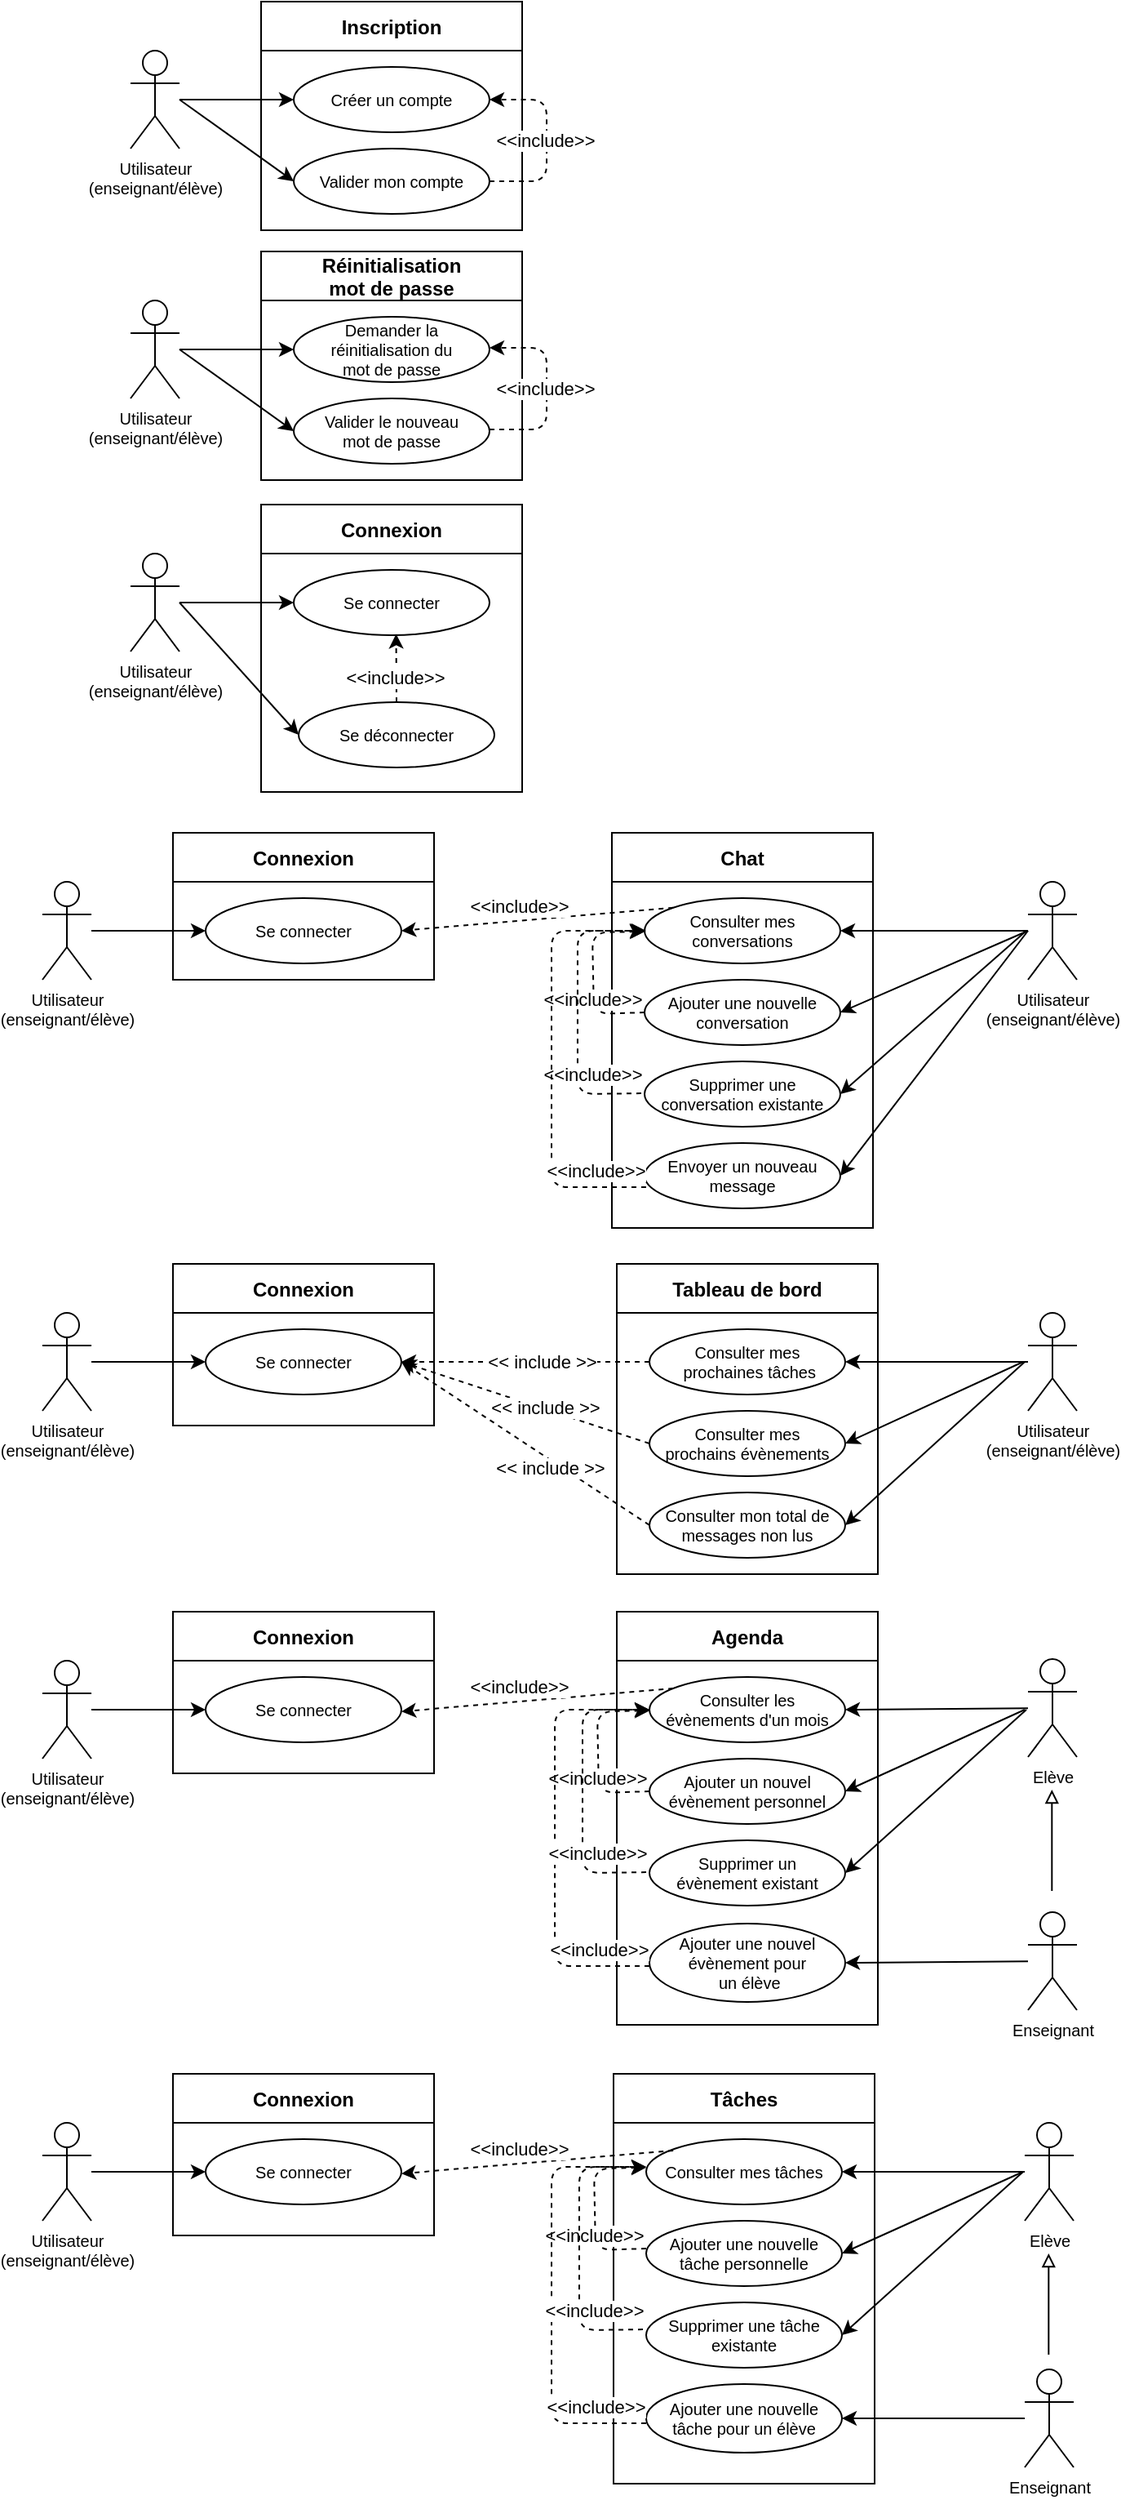 <mxfile version="16.4.5" type="device" pages="2"><diagram id="w3OMyUYjsyyjeT0_61_o" name="Unitiares"><mxGraphModel dx="1585" dy="596" grid="0" gridSize="10" guides="1" tooltips="1" connect="1" arrows="1" fold="1" page="0" pageScale="1" pageWidth="1100" pageHeight="850" math="0" shadow="0"><root><mxCell id="0"/><mxCell id="1" parent="0"/><mxCell id="F_mtTnB0pqcd2xpp0zD4-1" value="Utilisateur&lt;br style=&quot;font-size: 10px;&quot;&gt;(enseignant/élève)" style="shape=umlActor;verticalLabelPosition=bottom;verticalAlign=top;html=1;outlineConnect=0;fontSize=10;" vertex="1" parent="1"><mxGeometry x="75" y="42" width="30" height="60" as="geometry"/></mxCell><mxCell id="F_mtTnB0pqcd2xpp0zD4-2" value="Inscription" style="swimlane;startSize=30;" vertex="1" parent="1"><mxGeometry x="155" y="12" width="160" height="140" as="geometry"/></mxCell><mxCell id="F_mtTnB0pqcd2xpp0zD4-3" value="Créer un compte" style="ellipse;whiteSpace=wrap;html=1;fontSize=10;" vertex="1" parent="F_mtTnB0pqcd2xpp0zD4-2"><mxGeometry x="20" y="40" width="120" height="40" as="geometry"/></mxCell><mxCell id="F_mtTnB0pqcd2xpp0zD4-4" value="Valider mon compte" style="ellipse;whiteSpace=wrap;html=1;fontSize=10;" vertex="1" parent="F_mtTnB0pqcd2xpp0zD4-2"><mxGeometry x="20" y="90" width="120" height="40" as="geometry"/></mxCell><mxCell id="F_mtTnB0pqcd2xpp0zD4-5" value="" style="endArrow=classic;html=1;rounded=1;dashed=1;exitX=1;exitY=0.5;exitDx=0;exitDy=0;entryX=1;entryY=0.5;entryDx=0;entryDy=0;" edge="1" parent="F_mtTnB0pqcd2xpp0zD4-2" source="F_mtTnB0pqcd2xpp0zD4-4" target="F_mtTnB0pqcd2xpp0zD4-3"><mxGeometry width="50" height="50" relative="1" as="geometry"><mxPoint x="78" y="-68" as="sourcePoint"/><mxPoint x="128" y="-118" as="targetPoint"/><Array as="points"><mxPoint x="175" y="110"/><mxPoint x="175" y="60"/></Array></mxGeometry></mxCell><mxCell id="F_mtTnB0pqcd2xpp0zD4-6" value="&amp;lt;&amp;lt;include&amp;gt;&amp;gt;" style="edgeLabel;html=1;align=center;verticalAlign=middle;resizable=0;points=[];" vertex="1" connectable="0" parent="F_mtTnB0pqcd2xpp0zD4-5"><mxGeometry x="0.485" relative="1" as="geometry"><mxPoint x="3" y="25" as="offset"/></mxGeometry></mxCell><mxCell id="F_mtTnB0pqcd2xpp0zD4-7" value="" style="endArrow=classic;html=1;rounded=0;entryX=0;entryY=0.5;entryDx=0;entryDy=0;" edge="1" parent="1" source="F_mtTnB0pqcd2xpp0zD4-1" target="F_mtTnB0pqcd2xpp0zD4-3"><mxGeometry width="50" height="50" relative="1" as="geometry"><mxPoint x="115" y="122" as="sourcePoint"/><mxPoint x="165" y="72" as="targetPoint"/></mxGeometry></mxCell><mxCell id="F_mtTnB0pqcd2xpp0zD4-8" value="" style="endArrow=classic;html=1;rounded=0;entryX=0;entryY=0.5;entryDx=0;entryDy=0;" edge="1" parent="1" target="F_mtTnB0pqcd2xpp0zD4-4"><mxGeometry width="50" height="50" relative="1" as="geometry"><mxPoint x="105" y="72" as="sourcePoint"/><mxPoint x="285" y="52" as="targetPoint"/></mxGeometry></mxCell><mxCell id="F_mtTnB0pqcd2xpp0zD4-9" value="Utilisateur&lt;br style=&quot;font-size: 10px;&quot;&gt;(enseignant/élève)" style="shape=umlActor;verticalLabelPosition=bottom;verticalAlign=top;html=1;outlineConnect=0;fontSize=10;" vertex="1" parent="1"><mxGeometry x="75" y="195" width="30" height="60" as="geometry"/></mxCell><mxCell id="F_mtTnB0pqcd2xpp0zD4-10" value="Réinitialisation &#10;mot de passe" style="swimlane;startSize=30;" vertex="1" parent="1"><mxGeometry x="155" y="165" width="160" height="140" as="geometry"/></mxCell><mxCell id="F_mtTnB0pqcd2xpp0zD4-11" value="Demander la réinitialisation du &lt;br&gt;mot de passe" style="ellipse;whiteSpace=wrap;html=1;fontSize=10;" vertex="1" parent="F_mtTnB0pqcd2xpp0zD4-10"><mxGeometry x="20" y="40" width="120" height="40" as="geometry"/></mxCell><mxCell id="F_mtTnB0pqcd2xpp0zD4-12" value="Valider le nouveau &lt;br&gt;mot de passe" style="ellipse;whiteSpace=wrap;html=1;fontSize=10;" vertex="1" parent="F_mtTnB0pqcd2xpp0zD4-10"><mxGeometry x="20" y="90" width="120" height="40" as="geometry"/></mxCell><mxCell id="F_mtTnB0pqcd2xpp0zD4-13" value="" style="endArrow=classic;html=1;rounded=0;entryX=0;entryY=0.5;entryDx=0;entryDy=0;" edge="1" parent="1" source="F_mtTnB0pqcd2xpp0zD4-9" target="F_mtTnB0pqcd2xpp0zD4-11"><mxGeometry width="50" height="50" relative="1" as="geometry"><mxPoint x="115" y="275" as="sourcePoint"/><mxPoint x="165" y="225" as="targetPoint"/></mxGeometry></mxCell><mxCell id="F_mtTnB0pqcd2xpp0zD4-14" value="" style="endArrow=classic;html=1;rounded=0;entryX=0;entryY=0.5;entryDx=0;entryDy=0;" edge="1" parent="1" target="F_mtTnB0pqcd2xpp0zD4-12"><mxGeometry width="50" height="50" relative="1" as="geometry"><mxPoint x="105" y="225" as="sourcePoint"/><mxPoint x="285" y="205" as="targetPoint"/></mxGeometry></mxCell><mxCell id="F_mtTnB0pqcd2xpp0zD4-15" value="" style="endArrow=classic;html=1;rounded=1;dashed=1;" edge="1" parent="1"><mxGeometry width="50" height="50" relative="1" as="geometry"><mxPoint x="295" y="274" as="sourcePoint"/><mxPoint x="295" y="224" as="targetPoint"/><Array as="points"><mxPoint x="330" y="274"/><mxPoint x="330" y="224"/></Array></mxGeometry></mxCell><mxCell id="F_mtTnB0pqcd2xpp0zD4-16" value="&amp;lt;&amp;lt;include&amp;gt;&amp;gt;" style="edgeLabel;html=1;align=center;verticalAlign=middle;resizable=0;points=[];" vertex="1" connectable="0" parent="F_mtTnB0pqcd2xpp0zD4-15"><mxGeometry x="0.485" relative="1" as="geometry"><mxPoint x="3" y="25" as="offset"/></mxGeometry></mxCell><mxCell id="F9gpwwCwasPUE-IVDJko-1" value="Utilisateur&lt;br&gt;(enseignant/élève)" style="shape=umlActor;verticalLabelPosition=bottom;verticalAlign=top;html=1;outlineConnect=0;fontSize=10;" vertex="1" parent="1"><mxGeometry x="625" y="551" width="30" height="60" as="geometry"/></mxCell><mxCell id="F9gpwwCwasPUE-IVDJko-2" value="Chat" style="swimlane;startSize=30;" vertex="1" parent="1"><mxGeometry x="370" y="521" width="160" height="242" as="geometry"/></mxCell><mxCell id="F9gpwwCwasPUE-IVDJko-3" value="Consulter mes conversations" style="ellipse;whiteSpace=wrap;html=1;fontSize=10;" vertex="1" parent="F9gpwwCwasPUE-IVDJko-2"><mxGeometry x="20" y="40" width="120" height="40" as="geometry"/></mxCell><mxCell id="F9gpwwCwasPUE-IVDJko-4" value="Ajouter une nouvelle conversation" style="ellipse;whiteSpace=wrap;html=1;fontSize=10;" vertex="1" parent="F9gpwwCwasPUE-IVDJko-2"><mxGeometry x="20" y="90" width="120" height="40" as="geometry"/></mxCell><mxCell id="F9gpwwCwasPUE-IVDJko-5" value="Supprimer une conversation existante" style="ellipse;whiteSpace=wrap;html=1;fontSize=10;" vertex="1" parent="F9gpwwCwasPUE-IVDJko-2"><mxGeometry x="20" y="140" width="120" height="40" as="geometry"/></mxCell><mxCell id="F9gpwwCwasPUE-IVDJko-6" value="Envoyer un nouveau message" style="ellipse;whiteSpace=wrap;html=1;fontSize=10;" vertex="1" parent="F9gpwwCwasPUE-IVDJko-2"><mxGeometry x="20" y="190" width="120" height="40" as="geometry"/></mxCell><mxCell id="F9gpwwCwasPUE-IVDJko-7" value="&amp;lt;&amp;lt;include&amp;gt;&amp;gt;" style="endArrow=classic;html=1;rounded=1;dashed=1;exitX=0;exitY=0.5;exitDx=0;exitDy=0;" edge="1" parent="F9gpwwCwasPUE-IVDJko-2"><mxGeometry x="-0.292" y="1" width="50" height="50" relative="1" as="geometry"><mxPoint x="19.98" y="110" as="sourcePoint"/><mxPoint x="20.002" y="60.545" as="targetPoint"/><Array as="points"><mxPoint x="-11.02" y="111"/><mxPoint x="-12.02" y="61"/></Array><mxPoint as="offset"/></mxGeometry></mxCell><mxCell id="F9gpwwCwasPUE-IVDJko-8" value="&amp;lt;&amp;lt;include&amp;gt;&amp;gt;" style="endArrow=classic;html=1;rounded=1;dashed=1;exitX=0;exitY=0.5;exitDx=0;exitDy=0;entryX=0;entryY=0.5;entryDx=0;entryDy=0;" edge="1" parent="F9gpwwCwasPUE-IVDJko-2"><mxGeometry x="-0.433" y="-9" width="50" height="50" relative="1" as="geometry"><mxPoint x="17.98" y="159.55" as="sourcePoint"/><mxPoint x="19.98" y="60" as="targetPoint"/><Array as="points"><mxPoint x="-21.02" y="160"/><mxPoint x="-21.02" y="120"/><mxPoint x="-21.02" y="60"/></Array><mxPoint as="offset"/></mxGeometry></mxCell><mxCell id="F9gpwwCwasPUE-IVDJko-9" value="" style="endArrow=classic;html=1;rounded=0;entryX=1;entryY=0.5;entryDx=0;entryDy=0;" edge="1" parent="1" source="F9gpwwCwasPUE-IVDJko-1" target="F9gpwwCwasPUE-IVDJko-3"><mxGeometry width="50" height="50" relative="1" as="geometry"><mxPoint x="330" y="631" as="sourcePoint"/><mxPoint x="507" y="581" as="targetPoint"/><Array as="points"/></mxGeometry></mxCell><mxCell id="F9gpwwCwasPUE-IVDJko-10" value="" style="endArrow=classic;html=1;rounded=0;entryX=1;entryY=0.5;entryDx=0;entryDy=0;" edge="1" parent="1" target="F9gpwwCwasPUE-IVDJko-4"><mxGeometry width="50" height="50" relative="1" as="geometry"><mxPoint x="625" y="581" as="sourcePoint"/><mxPoint x="500" y="561" as="targetPoint"/></mxGeometry></mxCell><mxCell id="F9gpwwCwasPUE-IVDJko-11" value="" style="endArrow=classic;html=1;rounded=0;entryX=1;entryY=0.5;entryDx=0;entryDy=0;" edge="1" parent="1" target="F9gpwwCwasPUE-IVDJko-5"><mxGeometry width="50" height="50" relative="1" as="geometry"><mxPoint x="624" y="581" as="sourcePoint"/><mxPoint x="400" y="661" as="targetPoint"/></mxGeometry></mxCell><mxCell id="F9gpwwCwasPUE-IVDJko-12" value="" style="endArrow=classic;html=1;rounded=0;entryX=1;entryY=0.5;entryDx=0;entryDy=0;" edge="1" parent="1" target="F9gpwwCwasPUE-IVDJko-6"><mxGeometry width="50" height="50" relative="1" as="geometry"><mxPoint x="625" y="581" as="sourcePoint"/><mxPoint x="400.0" y="691" as="targetPoint"/></mxGeometry></mxCell><mxCell id="F9gpwwCwasPUE-IVDJko-14" value="&amp;lt;&amp;lt;include&amp;gt;&amp;gt;" style="endArrow=classic;html=1;rounded=1;dashed=1;entryX=0;entryY=0.5;entryDx=0;entryDy=0;" edge="1" parent="1"><mxGeometry x="-0.773" y="-10" width="50" height="50" relative="1" as="geometry"><mxPoint x="391" y="738" as="sourcePoint"/><mxPoint x="391" y="581" as="targetPoint"/><Array as="points"><mxPoint x="333" y="738"/><mxPoint x="333" y="698"/><mxPoint x="333" y="581"/></Array><mxPoint as="offset"/></mxGeometry></mxCell><mxCell id="F9gpwwCwasPUE-IVDJko-15" value="Utilisateur&lt;br style=&quot;font-size: 10px;&quot;&gt;(enseignant/élève)" style="shape=umlActor;verticalLabelPosition=bottom;verticalAlign=top;html=1;outlineConnect=0;fontSize=10;" vertex="1" parent="1"><mxGeometry x="21" y="551" width="30" height="60" as="geometry"/></mxCell><mxCell id="F9gpwwCwasPUE-IVDJko-16" value="Connexion" style="swimlane;startSize=30;" vertex="1" parent="1"><mxGeometry x="101" y="521" width="160" height="90" as="geometry"/></mxCell><mxCell id="F9gpwwCwasPUE-IVDJko-17" value="Se connecter" style="ellipse;whiteSpace=wrap;html=1;fontSize=10;" vertex="1" parent="F9gpwwCwasPUE-IVDJko-16"><mxGeometry x="20" y="40" width="120" height="40" as="geometry"/></mxCell><mxCell id="F9gpwwCwasPUE-IVDJko-19" value="" style="endArrow=classic;html=1;rounded=0;entryX=0;entryY=0.5;entryDx=0;entryDy=0;" edge="1" parent="1" source="F9gpwwCwasPUE-IVDJko-15" target="F9gpwwCwasPUE-IVDJko-17"><mxGeometry width="50" height="50" relative="1" as="geometry"><mxPoint x="61" y="631" as="sourcePoint"/><mxPoint x="111" y="581" as="targetPoint"/></mxGeometry></mxCell><mxCell id="uZv4ytFCoMLoKWq_lr6N-1" value="Utilisateur&lt;br style=&quot;font-size: 10px;&quot;&gt;(enseignant/élève)" style="shape=umlActor;verticalLabelPosition=bottom;verticalAlign=top;html=1;outlineConnect=0;fontSize=10;" vertex="1" parent="1"><mxGeometry x="75" y="350" width="30" height="60" as="geometry"/></mxCell><mxCell id="uZv4ytFCoMLoKWq_lr6N-2" value="Connexion" style="swimlane;startSize=30;" vertex="1" parent="1"><mxGeometry x="155" y="320" width="160" height="176" as="geometry"/></mxCell><mxCell id="uZv4ytFCoMLoKWq_lr6N-3" value="Se connecter" style="ellipse;whiteSpace=wrap;html=1;fontSize=10;" vertex="1" parent="uZv4ytFCoMLoKWq_lr6N-2"><mxGeometry x="20" y="40" width="120" height="40" as="geometry"/></mxCell><mxCell id="uZv4ytFCoMLoKWq_lr6N-4" value="Se déconnecter" style="ellipse;whiteSpace=wrap;html=1;fontSize=10;" vertex="1" parent="uZv4ytFCoMLoKWq_lr6N-2"><mxGeometry x="23" y="121" width="120" height="40" as="geometry"/></mxCell><mxCell id="uZv4ytFCoMLoKWq_lr6N-5" value="" style="endArrow=classic;html=1;rounded=1;dashed=1;entryX=0.523;entryY=0.98;entryDx=0;entryDy=0;entryPerimeter=0;" edge="1" parent="uZv4ytFCoMLoKWq_lr6N-2" source="uZv4ytFCoMLoKWq_lr6N-4" target="uZv4ytFCoMLoKWq_lr6N-3"><mxGeometry width="50" height="50" relative="1" as="geometry"><mxPoint x="-72" y="181" as="sourcePoint"/><mxPoint x="-22" y="131" as="targetPoint"/></mxGeometry></mxCell><mxCell id="uZv4ytFCoMLoKWq_lr6N-6" value="&amp;lt;&amp;lt;include&amp;gt;&amp;gt;" style="edgeLabel;html=1;align=center;verticalAlign=middle;resizable=0;points=[];" vertex="1" connectable="0" parent="uZv4ytFCoMLoKWq_lr6N-5"><mxGeometry x="-0.282" y="1" relative="1" as="geometry"><mxPoint as="offset"/></mxGeometry></mxCell><mxCell id="uZv4ytFCoMLoKWq_lr6N-7" value="" style="endArrow=classic;html=1;rounded=0;entryX=0;entryY=0.5;entryDx=0;entryDy=0;" edge="1" parent="1" source="uZv4ytFCoMLoKWq_lr6N-1" target="uZv4ytFCoMLoKWq_lr6N-3"><mxGeometry width="50" height="50" relative="1" as="geometry"><mxPoint x="115" y="430" as="sourcePoint"/><mxPoint x="165" y="380" as="targetPoint"/></mxGeometry></mxCell><mxCell id="uZv4ytFCoMLoKWq_lr6N-8" value="" style="endArrow=classic;html=1;rounded=0;entryX=0;entryY=0.5;entryDx=0;entryDy=0;" edge="1" parent="1" target="uZv4ytFCoMLoKWq_lr6N-4"><mxGeometry width="50" height="50" relative="1" as="geometry"><mxPoint x="105" y="380" as="sourcePoint"/><mxPoint x="185" y="390" as="targetPoint"/></mxGeometry></mxCell><mxCell id="uZv4ytFCoMLoKWq_lr6N-9" value="" style="endArrow=classic;html=1;rounded=1;dashed=1;entryX=1;entryY=0.5;entryDx=0;entryDy=0;exitX=0;exitY=0;exitDx=0;exitDy=0;" edge="1" parent="1" source="F9gpwwCwasPUE-IVDJko-3" target="F9gpwwCwasPUE-IVDJko-17"><mxGeometry width="50" height="50" relative="1" as="geometry"><mxPoint x="308" y="612" as="sourcePoint"/><mxPoint x="358" y="562" as="targetPoint"/></mxGeometry></mxCell><mxCell id="uZv4ytFCoMLoKWq_lr6N-10" value="&amp;lt;&amp;lt;include&amp;gt;&amp;gt;" style="edgeLabel;html=1;align=center;verticalAlign=middle;resizable=0;points=[];" vertex="1" connectable="0" parent="uZv4ytFCoMLoKWq_lr6N-9"><mxGeometry x="0.263" y="2" relative="1" as="geometry"><mxPoint x="10" y="-12" as="offset"/></mxGeometry></mxCell><mxCell id="zaF555CPCGAF-5PW5rfH-1" value="Utilisateur&lt;br style=&quot;font-size: 10px;&quot;&gt;(enseignant/élève)" style="shape=umlActor;verticalLabelPosition=bottom;verticalAlign=top;html=1;outlineConnect=0;fontSize=10;" vertex="1" parent="1"><mxGeometry x="21" y="815" width="30" height="60" as="geometry"/></mxCell><mxCell id="zaF555CPCGAF-5PW5rfH-2" value="Connexion" style="swimlane;startSize=30;" vertex="1" parent="1"><mxGeometry x="101" y="785" width="160" height="99" as="geometry"/></mxCell><mxCell id="zaF555CPCGAF-5PW5rfH-3" value="Se connecter" style="ellipse;whiteSpace=wrap;html=1;fontSize=10;" vertex="1" parent="zaF555CPCGAF-5PW5rfH-2"><mxGeometry x="20" y="40" width="120" height="40" as="geometry"/></mxCell><mxCell id="zaF555CPCGAF-5PW5rfH-7" value="" style="endArrow=classic;html=1;rounded=0;entryX=0;entryY=0.5;entryDx=0;entryDy=0;" edge="1" parent="1" source="zaF555CPCGAF-5PW5rfH-1" target="zaF555CPCGAF-5PW5rfH-3"><mxGeometry width="50" height="50" relative="1" as="geometry"><mxPoint x="61" y="895" as="sourcePoint"/><mxPoint x="111" y="845" as="targetPoint"/></mxGeometry></mxCell><mxCell id="zaF555CPCGAF-5PW5rfH-8" value="Utilisateur&lt;br style=&quot;font-size: 10px;&quot;&gt;(enseignant/élève)" style="shape=umlActor;verticalLabelPosition=bottom;verticalAlign=top;html=1;outlineConnect=0;fontSize=10;" vertex="1" parent="1"><mxGeometry x="625" y="815" width="30" height="60" as="geometry"/></mxCell><mxCell id="zaF555CPCGAF-5PW5rfH-9" value="Tableau de bord" style="swimlane;startSize=30;" vertex="1" parent="1"><mxGeometry x="373" y="785" width="160" height="190" as="geometry"/></mxCell><mxCell id="zaF555CPCGAF-5PW5rfH-10" value="Consulter mes&lt;br&gt;&amp;nbsp;prochaines tâches" style="ellipse;whiteSpace=wrap;html=1;fontSize=10;" vertex="1" parent="zaF555CPCGAF-5PW5rfH-9"><mxGeometry x="20" y="40" width="120" height="40" as="geometry"/></mxCell><mxCell id="zaF555CPCGAF-5PW5rfH-11" value="Consulter mes &lt;br&gt;prochains évènements" style="ellipse;whiteSpace=wrap;html=1;fontSize=10;" vertex="1" parent="zaF555CPCGAF-5PW5rfH-9"><mxGeometry x="20" y="90" width="120" height="40" as="geometry"/></mxCell><mxCell id="zaF555CPCGAF-5PW5rfH-12" value="Consulter mon total de messages non lus" style="ellipse;whiteSpace=wrap;html=1;fontSize=10;" vertex="1" parent="zaF555CPCGAF-5PW5rfH-9"><mxGeometry x="20" y="140" width="120" height="40" as="geometry"/></mxCell><mxCell id="zaF555CPCGAF-5PW5rfH-13" value="" style="endArrow=classic;html=1;rounded=0;entryX=1;entryY=0.5;entryDx=0;entryDy=0;" edge="1" parent="1" source="zaF555CPCGAF-5PW5rfH-8" target="zaF555CPCGAF-5PW5rfH-10"><mxGeometry width="50" height="50" relative="1" as="geometry"><mxPoint x="333" y="895" as="sourcePoint"/><mxPoint x="532" y="845" as="targetPoint"/></mxGeometry></mxCell><mxCell id="zaF555CPCGAF-5PW5rfH-14" value="" style="endArrow=classic;html=1;rounded=0;entryX=1;entryY=0.5;entryDx=0;entryDy=0;" edge="1" parent="1" target="zaF555CPCGAF-5PW5rfH-11"><mxGeometry width="50" height="50" relative="1" as="geometry"><mxPoint x="622" y="845" as="sourcePoint"/><mxPoint x="503" y="825" as="targetPoint"/></mxGeometry></mxCell><mxCell id="zaF555CPCGAF-5PW5rfH-15" value="" style="endArrow=classic;html=1;rounded=0;entryX=1;entryY=0.5;entryDx=0;entryDy=0;" edge="1" parent="1" target="zaF555CPCGAF-5PW5rfH-12"><mxGeometry width="50" height="50" relative="1" as="geometry"><mxPoint x="623" y="845" as="sourcePoint"/><mxPoint x="403" y="925" as="targetPoint"/></mxGeometry></mxCell><mxCell id="zaF555CPCGAF-5PW5rfH-17" value="" style="endArrow=classic;html=1;rounded=0;entryX=1;entryY=0.5;entryDx=0;entryDy=0;exitX=0;exitY=0.5;exitDx=0;exitDy=0;dashed=1;align=center;" edge="1" parent="1" source="zaF555CPCGAF-5PW5rfH-10" target="zaF555CPCGAF-5PW5rfH-3"><mxGeometry width="50" height="50" relative="1" as="geometry"><mxPoint x="395" y="841" as="sourcePoint"/><mxPoint x="283.0" y="841" as="targetPoint"/></mxGeometry></mxCell><mxCell id="zaF555CPCGAF-5PW5rfH-18" value="&amp;lt;&amp;lt; include &amp;gt;&amp;gt;" style="edgeLabel;html=1;align=center;verticalAlign=middle;resizable=0;points=[];" vertex="1" connectable="0" parent="zaF555CPCGAF-5PW5rfH-17"><mxGeometry x="0.429" y="2" relative="1" as="geometry"><mxPoint x="42" y="-2" as="offset"/></mxGeometry></mxCell><mxCell id="zaF555CPCGAF-5PW5rfH-19" value="" style="endArrow=classic;html=1;rounded=0;entryX=1;entryY=0.5;entryDx=0;entryDy=0;exitX=0;exitY=0.5;exitDx=0;exitDy=0;dashed=1;align=center;" edge="1" parent="1" source="zaF555CPCGAF-5PW5rfH-11" target="zaF555CPCGAF-5PW5rfH-3"><mxGeometry width="50" height="50" relative="1" as="geometry"><mxPoint x="444.0" y="855" as="sourcePoint"/><mxPoint x="251" y="855" as="targetPoint"/></mxGeometry></mxCell><mxCell id="zaF555CPCGAF-5PW5rfH-20" value="&amp;lt;&amp;lt; include &amp;gt;&amp;gt;" style="edgeLabel;html=1;align=center;verticalAlign=middle;resizable=0;points=[];" vertex="1" connectable="0" parent="zaF555CPCGAF-5PW5rfH-19"><mxGeometry x="0.429" y="2" relative="1" as="geometry"><mxPoint x="45" y="12" as="offset"/></mxGeometry></mxCell><mxCell id="zaF555CPCGAF-5PW5rfH-21" value="" style="endArrow=classic;html=1;rounded=0;entryX=1;entryY=0.5;entryDx=0;entryDy=0;exitX=0;exitY=0.5;exitDx=0;exitDy=0;dashed=1;align=center;" edge="1" parent="1" source="zaF555CPCGAF-5PW5rfH-12" target="zaF555CPCGAF-5PW5rfH-3"><mxGeometry width="50" height="50" relative="1" as="geometry"><mxPoint x="444.0" y="905" as="sourcePoint"/><mxPoint x="251" y="855" as="targetPoint"/></mxGeometry></mxCell><mxCell id="zaF555CPCGAF-5PW5rfH-22" value="&amp;lt;&amp;lt; include &amp;gt;&amp;gt;" style="edgeLabel;html=1;align=center;verticalAlign=middle;resizable=0;points=[];" vertex="1" connectable="0" parent="zaF555CPCGAF-5PW5rfH-21"><mxGeometry x="0.429" y="2" relative="1" as="geometry"><mxPoint x="48" y="35" as="offset"/></mxGeometry></mxCell><mxCell id="fM5gu763ZNVZaBeXUw3M-1" value="Elève" style="shape=umlActor;verticalLabelPosition=bottom;verticalAlign=top;html=1;outlineConnect=0;fontSize=10;" vertex="1" parent="1"><mxGeometry x="625" y="1027" width="30" height="60" as="geometry"/></mxCell><mxCell id="fM5gu763ZNVZaBeXUw3M-2" value="Agenda" style="swimlane;startSize=30;" vertex="1" parent="1"><mxGeometry x="373" y="998" width="160" height="253" as="geometry"/></mxCell><mxCell id="fM5gu763ZNVZaBeXUw3M-3" value="Consulter les&lt;br&gt;évènements d'un mois" style="ellipse;whiteSpace=wrap;html=1;fontSize=10;" vertex="1" parent="fM5gu763ZNVZaBeXUw3M-2"><mxGeometry x="20" y="40" width="120" height="40" as="geometry"/></mxCell><mxCell id="fM5gu763ZNVZaBeXUw3M-4" value="Ajouter un nouvel évènement personnel" style="ellipse;whiteSpace=wrap;html=1;fontSize=10;" vertex="1" parent="fM5gu763ZNVZaBeXUw3M-2"><mxGeometry x="20" y="90" width="120" height="40" as="geometry"/></mxCell><mxCell id="fM5gu763ZNVZaBeXUw3M-5" value="Supprimer un &lt;br&gt;évènement existant" style="ellipse;whiteSpace=wrap;html=1;fontSize=10;" vertex="1" parent="fM5gu763ZNVZaBeXUw3M-2"><mxGeometry x="20" y="140" width="120" height="40" as="geometry"/></mxCell><mxCell id="fM5gu763ZNVZaBeXUw3M-6" value="Ajouter une nouvel évènement pour&lt;br&gt;&amp;nbsp;un élève" style="ellipse;whiteSpace=wrap;html=1;fontSize=10;" vertex="1" parent="fM5gu763ZNVZaBeXUw3M-2"><mxGeometry x="20" y="191" width="120" height="48" as="geometry"/></mxCell><mxCell id="fM5gu763ZNVZaBeXUw3M-7" value="&amp;lt;&amp;lt;include&amp;gt;&amp;gt;" style="endArrow=classic;html=1;rounded=1;dashed=1;exitX=0;exitY=0.5;exitDx=0;exitDy=0;" edge="1" parent="fM5gu763ZNVZaBeXUw3M-2" source="fM5gu763ZNVZaBeXUw3M-4" target="fM5gu763ZNVZaBeXUw3M-3"><mxGeometry x="-0.292" y="1" width="50" height="50" relative="1" as="geometry"><mxPoint x="16" y="101" as="sourcePoint"/><mxPoint x="16" y="61" as="targetPoint"/><Array as="points"><mxPoint x="-11" y="111"/><mxPoint x="-12" y="61"/></Array><mxPoint as="offset"/></mxGeometry></mxCell><mxCell id="fM5gu763ZNVZaBeXUw3M-8" value="&amp;lt;&amp;lt;include&amp;gt;&amp;gt;" style="endArrow=classic;html=1;rounded=1;dashed=1;entryX=0;entryY=0.5;entryDx=0;entryDy=0;" edge="1" parent="fM5gu763ZNVZaBeXUw3M-2" target="fM5gu763ZNVZaBeXUw3M-3"><mxGeometry x="-0.773" y="-10" width="50" height="50" relative="1" as="geometry"><mxPoint x="20" y="217" as="sourcePoint"/><mxPoint x="20.0" y="117.0" as="targetPoint"/><Array as="points"><mxPoint x="-38" y="217"/><mxPoint x="-38" y="177"/><mxPoint x="-38" y="60"/></Array><mxPoint as="offset"/></mxGeometry></mxCell><mxCell id="fM5gu763ZNVZaBeXUw3M-9" value="" style="endArrow=classic;html=1;rounded=0;entryX=1;entryY=0.5;entryDx=0;entryDy=0;" edge="1" parent="1" source="fM5gu763ZNVZaBeXUw3M-1" target="fM5gu763ZNVZaBeXUw3M-3"><mxGeometry width="50" height="50" relative="1" as="geometry"><mxPoint x="333" y="1108" as="sourcePoint"/><mxPoint x="383" y="1058" as="targetPoint"/></mxGeometry></mxCell><mxCell id="fM5gu763ZNVZaBeXUw3M-10" value="" style="endArrow=classic;html=1;rounded=0;entryX=1;entryY=0.5;entryDx=0;entryDy=0;" edge="1" parent="1" target="fM5gu763ZNVZaBeXUw3M-4"><mxGeometry width="50" height="50" relative="1" as="geometry"><mxPoint x="623" y="1058" as="sourcePoint"/><mxPoint x="503" y="1038" as="targetPoint"/></mxGeometry></mxCell><mxCell id="fM5gu763ZNVZaBeXUw3M-11" value="" style="endArrow=classic;html=1;rounded=0;entryX=1;entryY=0.5;entryDx=0;entryDy=0;" edge="1" parent="1" target="fM5gu763ZNVZaBeXUw3M-5"><mxGeometry width="50" height="50" relative="1" as="geometry"><mxPoint x="624" y="1058" as="sourcePoint"/><mxPoint x="403" y="1138" as="targetPoint"/></mxGeometry></mxCell><mxCell id="fM5gu763ZNVZaBeXUw3M-12" value="Enseignant" style="shape=umlActor;verticalLabelPosition=bottom;verticalAlign=top;html=1;outlineConnect=0;fontSize=10;" vertex="1" parent="1"><mxGeometry x="625" y="1182" width="30" height="60" as="geometry"/></mxCell><mxCell id="fM5gu763ZNVZaBeXUw3M-13" value="" style="endArrow=block;html=1;rounded=0;endFill=0;" edge="1" parent="1"><mxGeometry width="50" height="50" relative="1" as="geometry"><mxPoint x="639.66" y="1169" as="sourcePoint"/><mxPoint x="639.66" y="1107" as="targetPoint"/></mxGeometry></mxCell><mxCell id="fM5gu763ZNVZaBeXUw3M-14" value="" style="endArrow=classic;html=1;rounded=0;entryX=1;entryY=0.5;entryDx=0;entryDy=0;" edge="1" parent="1" source="fM5gu763ZNVZaBeXUw3M-12" target="fM5gu763ZNVZaBeXUw3M-6"><mxGeometry width="50" height="50" relative="1" as="geometry"><mxPoint x="323" y="1210" as="sourcePoint"/><mxPoint x="519" y="1213" as="targetPoint"/></mxGeometry></mxCell><mxCell id="fM5gu763ZNVZaBeXUw3M-15" value="&amp;lt;&amp;lt;include&amp;gt;&amp;gt;" style="endArrow=classic;html=1;rounded=1;dashed=1;exitX=0;exitY=0.5;exitDx=0;exitDy=0;entryX=0;entryY=0.5;entryDx=0;entryDy=0;" edge="1" parent="1" target="fM5gu763ZNVZaBeXUw3M-3"><mxGeometry x="-0.433" y="-9" width="50" height="50" relative="1" as="geometry"><mxPoint x="391.0" y="1157.55" as="sourcePoint"/><mxPoint x="391.015" y="1108.001" as="targetPoint"/><Array as="points"><mxPoint x="352" y="1158"/><mxPoint x="352" y="1118"/><mxPoint x="352" y="1058"/></Array><mxPoint as="offset"/></mxGeometry></mxCell><mxCell id="fM5gu763ZNVZaBeXUw3M-16" value="Utilisateur&lt;br style=&quot;font-size: 10px;&quot;&gt;(enseignant/élève)" style="shape=umlActor;verticalLabelPosition=bottom;verticalAlign=top;html=1;outlineConnect=0;fontSize=10;" vertex="1" parent="1"><mxGeometry x="21" y="1028" width="30" height="60" as="geometry"/></mxCell><mxCell id="fM5gu763ZNVZaBeXUw3M-17" value="Connexion" style="swimlane;startSize=30;" vertex="1" parent="1"><mxGeometry x="101" y="998" width="160" height="99" as="geometry"/></mxCell><mxCell id="fM5gu763ZNVZaBeXUw3M-18" value="Se connecter" style="ellipse;whiteSpace=wrap;html=1;fontSize=10;" vertex="1" parent="fM5gu763ZNVZaBeXUw3M-17"><mxGeometry x="20" y="40" width="120" height="40" as="geometry"/></mxCell><mxCell id="fM5gu763ZNVZaBeXUw3M-20" value="" style="endArrow=classic;html=1;rounded=1;dashed=1;entryX=1;entryY=0.5;entryDx=0;entryDy=0;exitX=0;exitY=0;exitDx=0;exitDy=0;" edge="1" parent="fM5gu763ZNVZaBeXUw3M-17"><mxGeometry width="50" height="50" relative="1" as="geometry"><mxPoint x="306.574" y="46.998" as="sourcePoint"/><mxPoint x="140" y="61.14" as="targetPoint"/></mxGeometry></mxCell><mxCell id="fM5gu763ZNVZaBeXUw3M-21" value="&amp;lt;&amp;lt;include&amp;gt;&amp;gt;" style="edgeLabel;html=1;align=center;verticalAlign=middle;resizable=0;points=[];" vertex="1" connectable="0" parent="fM5gu763ZNVZaBeXUw3M-20"><mxGeometry x="0.263" y="2" relative="1" as="geometry"><mxPoint x="10" y="-12" as="offset"/></mxGeometry></mxCell><mxCell id="fM5gu763ZNVZaBeXUw3M-19" value="" style="endArrow=classic;html=1;rounded=0;entryX=0;entryY=0.5;entryDx=0;entryDy=0;" edge="1" parent="1" source="fM5gu763ZNVZaBeXUw3M-16" target="fM5gu763ZNVZaBeXUw3M-18"><mxGeometry width="50" height="50" relative="1" as="geometry"><mxPoint x="61" y="1108" as="sourcePoint"/><mxPoint x="111" y="1058" as="targetPoint"/></mxGeometry></mxCell><mxCell id="PlA6YEiReP6DgPNkTGL6-1" value="Elève" style="shape=umlActor;verticalLabelPosition=bottom;verticalAlign=top;html=1;outlineConnect=0;fontSize=10;" vertex="1" parent="1"><mxGeometry x="623" y="1311" width="30" height="60" as="geometry"/></mxCell><mxCell id="PlA6YEiReP6DgPNkTGL6-2" value="Tâches" style="swimlane;startSize=30;" vertex="1" parent="1"><mxGeometry x="371" y="1281" width="160" height="251" as="geometry"/></mxCell><mxCell id="PlA6YEiReP6DgPNkTGL6-3" value="Consulter mes tâches" style="ellipse;whiteSpace=wrap;html=1;fontSize=10;" vertex="1" parent="PlA6YEiReP6DgPNkTGL6-2"><mxGeometry x="20" y="40" width="120" height="40" as="geometry"/></mxCell><mxCell id="PlA6YEiReP6DgPNkTGL6-4" value="Ajouter une nouvelle tâche personnelle" style="ellipse;whiteSpace=wrap;html=1;fontSize=10;" vertex="1" parent="PlA6YEiReP6DgPNkTGL6-2"><mxGeometry x="20" y="90" width="120" height="40" as="geometry"/></mxCell><mxCell id="PlA6YEiReP6DgPNkTGL6-5" value="Supprimer une tâche existante" style="ellipse;whiteSpace=wrap;html=1;fontSize=10;" vertex="1" parent="PlA6YEiReP6DgPNkTGL6-2"><mxGeometry x="20" y="140" width="120" height="40" as="geometry"/></mxCell><mxCell id="PlA6YEiReP6DgPNkTGL6-6" value="Ajouter une nouvelle tâche pour un élève" style="ellipse;whiteSpace=wrap;html=1;fontSize=10;" vertex="1" parent="PlA6YEiReP6DgPNkTGL6-2"><mxGeometry x="20" y="190" width="120" height="42" as="geometry"/></mxCell><mxCell id="PlA6YEiReP6DgPNkTGL6-7" value="" style="endArrow=classic;html=1;rounded=0;entryX=1;entryY=0.5;entryDx=0;entryDy=0;" edge="1" parent="1" source="PlA6YEiReP6DgPNkTGL6-1" target="PlA6YEiReP6DgPNkTGL6-3"><mxGeometry width="50" height="50" relative="1" as="geometry"><mxPoint x="331" y="1391" as="sourcePoint"/><mxPoint x="508" y="1341" as="targetPoint"/></mxGeometry></mxCell><mxCell id="PlA6YEiReP6DgPNkTGL6-8" value="" style="endArrow=classic;html=1;rounded=0;entryX=1;entryY=0.5;entryDx=0;entryDy=0;" edge="1" parent="1" target="PlA6YEiReP6DgPNkTGL6-4"><mxGeometry width="50" height="50" relative="1" as="geometry"><mxPoint x="622" y="1341" as="sourcePoint"/><mxPoint x="501" y="1321" as="targetPoint"/></mxGeometry></mxCell><mxCell id="PlA6YEiReP6DgPNkTGL6-9" value="" style="endArrow=classic;html=1;rounded=0;entryX=1;entryY=0.5;entryDx=0;entryDy=0;" edge="1" parent="1" target="PlA6YEiReP6DgPNkTGL6-5"><mxGeometry width="50" height="50" relative="1" as="geometry"><mxPoint x="622" y="1341" as="sourcePoint"/><mxPoint x="401" y="1421" as="targetPoint"/></mxGeometry></mxCell><mxCell id="PlA6YEiReP6DgPNkTGL6-10" value="" style="endArrow=classic;html=1;rounded=0;" edge="1" parent="1" source="PlA6YEiReP6DgPNkTGL6-11"><mxGeometry width="50" height="50" relative="1" as="geometry"><mxPoint x="322" y="1457" as="sourcePoint"/><mxPoint x="511" y="1492" as="targetPoint"/></mxGeometry></mxCell><mxCell id="PlA6YEiReP6DgPNkTGL6-11" value="Enseignant" style="shape=umlActor;verticalLabelPosition=bottom;verticalAlign=top;html=1;outlineConnect=0;fontSize=10;" vertex="1" parent="1"><mxGeometry x="623" y="1462" width="30" height="60" as="geometry"/></mxCell><mxCell id="PlA6YEiReP6DgPNkTGL6-12" value="" style="endArrow=block;html=1;rounded=0;endFill=0;" edge="1" parent="1"><mxGeometry width="50" height="50" relative="1" as="geometry"><mxPoint x="637.66" y="1453" as="sourcePoint"/><mxPoint x="637.66" y="1391" as="targetPoint"/></mxGeometry></mxCell><mxCell id="PlA6YEiReP6DgPNkTGL6-13" value="&amp;lt;&amp;lt;include&amp;gt;&amp;gt;" style="endArrow=classic;html=1;rounded=1;dashed=1;exitX=0;exitY=0.5;exitDx=0;exitDy=0;" edge="1" parent="1"><mxGeometry x="-0.292" y="1" width="50" height="50" relative="1" as="geometry"><mxPoint x="391.0" y="1388" as="sourcePoint"/><mxPoint x="391.015" y="1338.451" as="targetPoint"/><Array as="points"><mxPoint x="360" y="1389"/><mxPoint x="359" y="1339"/></Array><mxPoint as="offset"/></mxGeometry></mxCell><mxCell id="PlA6YEiReP6DgPNkTGL6-14" value="&amp;lt;&amp;lt;include&amp;gt;&amp;gt;" style="endArrow=classic;html=1;rounded=1;dashed=1;entryX=0;entryY=0.5;entryDx=0;entryDy=0;" edge="1" parent="1"><mxGeometry x="-0.773" y="-10" width="50" height="50" relative="1" as="geometry"><mxPoint x="391" y="1495" as="sourcePoint"/><mxPoint x="391.0" y="1338" as="targetPoint"/><Array as="points"><mxPoint x="333" y="1495"/><mxPoint x="333" y="1455"/><mxPoint x="333" y="1338"/></Array><mxPoint as="offset"/></mxGeometry></mxCell><mxCell id="PlA6YEiReP6DgPNkTGL6-15" value="&amp;lt;&amp;lt;include&amp;gt;&amp;gt;" style="endArrow=classic;html=1;rounded=1;dashed=1;exitX=0;exitY=0.5;exitDx=0;exitDy=0;entryX=0;entryY=0.5;entryDx=0;entryDy=0;" edge="1" parent="1"><mxGeometry x="-0.433" y="-9" width="50" height="50" relative="1" as="geometry"><mxPoint x="389.0" y="1437.55" as="sourcePoint"/><mxPoint x="391.0" y="1338" as="targetPoint"/><Array as="points"><mxPoint x="350" y="1438"/><mxPoint x="350" y="1398"/><mxPoint x="350" y="1338"/></Array><mxPoint as="offset"/></mxGeometry></mxCell><mxCell id="PlA6YEiReP6DgPNkTGL6-16" value="Utilisateur&lt;br style=&quot;font-size: 10px;&quot;&gt;(enseignant/élève)" style="shape=umlActor;verticalLabelPosition=bottom;verticalAlign=top;html=1;outlineConnect=0;fontSize=10;" vertex="1" parent="1"><mxGeometry x="21" y="1311" width="30" height="60" as="geometry"/></mxCell><mxCell id="PlA6YEiReP6DgPNkTGL6-17" value="Connexion" style="swimlane;startSize=30;" vertex="1" parent="1"><mxGeometry x="101" y="1281" width="160" height="99" as="geometry"/></mxCell><mxCell id="PlA6YEiReP6DgPNkTGL6-18" value="Se connecter" style="ellipse;whiteSpace=wrap;html=1;fontSize=10;" vertex="1" parent="PlA6YEiReP6DgPNkTGL6-17"><mxGeometry x="20" y="40" width="120" height="40" as="geometry"/></mxCell><mxCell id="PlA6YEiReP6DgPNkTGL6-19" value="" style="endArrow=classic;html=1;rounded=1;dashed=1;entryX=1;entryY=0.5;entryDx=0;entryDy=0;exitX=0;exitY=0;exitDx=0;exitDy=0;" edge="1" parent="PlA6YEiReP6DgPNkTGL6-17"><mxGeometry width="50" height="50" relative="1" as="geometry"><mxPoint x="306.574" y="46.998" as="sourcePoint"/><mxPoint x="140" y="61.14" as="targetPoint"/></mxGeometry></mxCell><mxCell id="PlA6YEiReP6DgPNkTGL6-20" value="&amp;lt;&amp;lt;include&amp;gt;&amp;gt;" style="edgeLabel;html=1;align=center;verticalAlign=middle;resizable=0;points=[];" vertex="1" connectable="0" parent="PlA6YEiReP6DgPNkTGL6-19"><mxGeometry x="0.263" y="2" relative="1" as="geometry"><mxPoint x="10" y="-12" as="offset"/></mxGeometry></mxCell><mxCell id="PlA6YEiReP6DgPNkTGL6-21" value="" style="endArrow=classic;html=1;rounded=0;entryX=0;entryY=0.5;entryDx=0;entryDy=0;" edge="1" parent="1" source="PlA6YEiReP6DgPNkTGL6-16" target="PlA6YEiReP6DgPNkTGL6-18"><mxGeometry width="50" height="50" relative="1" as="geometry"><mxPoint x="61" y="1391" as="sourcePoint"/><mxPoint x="111" y="1341" as="targetPoint"/></mxGeometry></mxCell></root></mxGraphModel></diagram><diagram id="3rDpYAfgBDRt0sUzy9nR" name="Liaison"><mxGraphModel dx="1673" dy="1241" grid="0" gridSize="10" guides="1" tooltips="1" connect="1" arrows="1" fold="1" page="0" pageScale="1" pageWidth="1100" pageHeight="850" math="0" shadow="0"><root><mxCell id="-CU5QHluvVlsZLGXEfo3-0"/><mxCell id="-CU5QHluvVlsZLGXEfo3-1" parent="-CU5QHluvVlsZLGXEfo3-0"/><mxCell id="vQl0WfXVZNlZf1usFIDU-0" value="Utilisateur&lt;br style=&quot;font-size: 10px;&quot;&gt;(enseignant/élève)" style="shape=umlActor;verticalLabelPosition=bottom;verticalAlign=top;html=1;outlineConnect=0;fontSize=10;" vertex="1" parent="-CU5QHluvVlsZLGXEfo3-1"><mxGeometry x="57" y="290" width="30" height="60" as="geometry"/></mxCell><mxCell id="vQl0WfXVZNlZf1usFIDU-1" value="Inscription" style="swimlane;startSize=30;" vertex="1" parent="-CU5QHluvVlsZLGXEfo3-1"><mxGeometry x="137" y="260" width="160" height="140" as="geometry"/></mxCell><mxCell id="vQl0WfXVZNlZf1usFIDU-2" value="Créer un compte" style="ellipse;whiteSpace=wrap;html=1;fontSize=10;" vertex="1" parent="vQl0WfXVZNlZf1usFIDU-1"><mxGeometry x="20" y="40" width="120" height="40" as="geometry"/></mxCell><mxCell id="vQl0WfXVZNlZf1usFIDU-3" value="Valider mon compte" style="ellipse;whiteSpace=wrap;html=1;fontSize=10;" vertex="1" parent="vQl0WfXVZNlZf1usFIDU-1"><mxGeometry x="20" y="90" width="120" height="40" as="geometry"/></mxCell><mxCell id="vQl0WfXVZNlZf1usFIDU-69" value="" style="endArrow=classic;html=1;rounded=1;dashed=1;exitX=1;exitY=0.5;exitDx=0;exitDy=0;entryX=1;entryY=0.5;entryDx=0;entryDy=0;" edge="1" parent="vQl0WfXVZNlZf1usFIDU-1" source="vQl0WfXVZNlZf1usFIDU-3" target="vQl0WfXVZNlZf1usFIDU-2"><mxGeometry width="50" height="50" relative="1" as="geometry"><mxPoint x="78" y="-68" as="sourcePoint"/><mxPoint x="128" y="-118" as="targetPoint"/><Array as="points"><mxPoint x="175" y="110"/><mxPoint x="175" y="60"/></Array></mxGeometry></mxCell><mxCell id="vQl0WfXVZNlZf1usFIDU-70" value="&amp;lt;&amp;lt;include&amp;gt;&amp;gt;" style="edgeLabel;html=1;align=center;verticalAlign=middle;resizable=0;points=[];" vertex="1" connectable="0" parent="vQl0WfXVZNlZf1usFIDU-69"><mxGeometry x="0.485" relative="1" as="geometry"><mxPoint x="3" y="25" as="offset"/></mxGeometry></mxCell><mxCell id="vQl0WfXVZNlZf1usFIDU-4" value="" style="endArrow=classic;html=1;rounded=0;entryX=0;entryY=0.5;entryDx=0;entryDy=0;" edge="1" parent="-CU5QHluvVlsZLGXEfo3-1" source="vQl0WfXVZNlZf1usFIDU-0" target="vQl0WfXVZNlZf1usFIDU-2"><mxGeometry width="50" height="50" relative="1" as="geometry"><mxPoint x="97" y="370" as="sourcePoint"/><mxPoint x="147" y="320" as="targetPoint"/></mxGeometry></mxCell><mxCell id="vQl0WfXVZNlZf1usFIDU-5" value="" style="endArrow=classic;html=1;rounded=0;entryX=0;entryY=0.5;entryDx=0;entryDy=0;" edge="1" parent="-CU5QHluvVlsZLGXEfo3-1" target="vQl0WfXVZNlZf1usFIDU-3"><mxGeometry width="50" height="50" relative="1" as="geometry"><mxPoint x="87" y="320" as="sourcePoint"/><mxPoint x="267" y="300" as="targetPoint"/></mxGeometry></mxCell><mxCell id="vQl0WfXVZNlZf1usFIDU-6" value="Utilisateur&lt;br style=&quot;font-size: 10px;&quot;&gt;(enseignant/élève)" style="shape=umlActor;verticalLabelPosition=bottom;verticalAlign=top;html=1;outlineConnect=0;fontSize=10;" vertex="1" parent="-CU5QHluvVlsZLGXEfo3-1"><mxGeometry x="61" y="447" width="30" height="60" as="geometry"/></mxCell><mxCell id="vQl0WfXVZNlZf1usFIDU-7" value="Réinitialisation &#10;mot de passe" style="swimlane;startSize=30;" vertex="1" parent="-CU5QHluvVlsZLGXEfo3-1"><mxGeometry x="141" y="417" width="160" height="140" as="geometry"/></mxCell><mxCell id="vQl0WfXVZNlZf1usFIDU-8" value="Demander la réinitialisation du &lt;br&gt;mot de passe" style="ellipse;whiteSpace=wrap;html=1;fontSize=10;" vertex="1" parent="vQl0WfXVZNlZf1usFIDU-7"><mxGeometry x="20" y="40" width="120" height="40" as="geometry"/></mxCell><mxCell id="vQl0WfXVZNlZf1usFIDU-9" value="Valider le nouveau &lt;br&gt;mot de passe" style="ellipse;whiteSpace=wrap;html=1;fontSize=10;" vertex="1" parent="vQl0WfXVZNlZf1usFIDU-7"><mxGeometry x="20" y="90" width="120" height="40" as="geometry"/></mxCell><mxCell id="vQl0WfXVZNlZf1usFIDU-10" value="" style="endArrow=classic;html=1;rounded=0;entryX=0;entryY=0.5;entryDx=0;entryDy=0;" edge="1" parent="-CU5QHluvVlsZLGXEfo3-1" source="vQl0WfXVZNlZf1usFIDU-6" target="vQl0WfXVZNlZf1usFIDU-8"><mxGeometry width="50" height="50" relative="1" as="geometry"><mxPoint x="101" y="527" as="sourcePoint"/><mxPoint x="151" y="477" as="targetPoint"/></mxGeometry></mxCell><mxCell id="vQl0WfXVZNlZf1usFIDU-11" value="" style="endArrow=classic;html=1;rounded=0;entryX=0;entryY=0.5;entryDx=0;entryDy=0;" edge="1" parent="-CU5QHluvVlsZLGXEfo3-1" target="vQl0WfXVZNlZf1usFIDU-9"><mxGeometry width="50" height="50" relative="1" as="geometry"><mxPoint x="91" y="477" as="sourcePoint"/><mxPoint x="271" y="457" as="targetPoint"/></mxGeometry></mxCell><mxCell id="vQl0WfXVZNlZf1usFIDU-12" value="Utilisateur&lt;br style=&quot;font-size: 10px;&quot;&gt;(enseignant/élève)" style="shape=umlActor;verticalLabelPosition=bottom;verticalAlign=top;html=1;outlineConnect=0;fontSize=10;" vertex="1" parent="-CU5QHluvVlsZLGXEfo3-1"><mxGeometry x="57" y="80" width="30" height="60" as="geometry"/></mxCell><mxCell id="vQl0WfXVZNlZf1usFIDU-13" value="Connexion" style="swimlane;startSize=30;" vertex="1" parent="-CU5QHluvVlsZLGXEfo3-1"><mxGeometry x="137" y="50" width="160" height="176" as="geometry"/></mxCell><mxCell id="vQl0WfXVZNlZf1usFIDU-14" value="Se connecter" style="ellipse;whiteSpace=wrap;html=1;fontSize=10;" vertex="1" parent="vQl0WfXVZNlZf1usFIDU-13"><mxGeometry x="20" y="40" width="120" height="40" as="geometry"/></mxCell><mxCell id="vQl0WfXVZNlZf1usFIDU-15" value="Se déconnecter" style="ellipse;whiteSpace=wrap;html=1;fontSize=10;" vertex="1" parent="vQl0WfXVZNlZf1usFIDU-13"><mxGeometry x="23" y="121" width="120" height="40" as="geometry"/></mxCell><mxCell id="p79glDodhtC4ruZJwzXH-2" value="" style="endArrow=classic;html=1;rounded=1;dashed=1;entryX=0.523;entryY=0.98;entryDx=0;entryDy=0;entryPerimeter=0;" edge="1" parent="vQl0WfXVZNlZf1usFIDU-13" source="vQl0WfXVZNlZf1usFIDU-15" target="vQl0WfXVZNlZf1usFIDU-14"><mxGeometry width="50" height="50" relative="1" as="geometry"><mxPoint x="-72" y="181" as="sourcePoint"/><mxPoint x="-22" y="131" as="targetPoint"/></mxGeometry></mxCell><mxCell id="p79glDodhtC4ruZJwzXH-3" value="&amp;lt;&amp;lt;include&amp;gt;&amp;gt;" style="edgeLabel;html=1;align=center;verticalAlign=middle;resizable=0;points=[];" vertex="1" connectable="0" parent="p79glDodhtC4ruZJwzXH-2"><mxGeometry x="-0.282" y="1" relative="1" as="geometry"><mxPoint as="offset"/></mxGeometry></mxCell><mxCell id="vQl0WfXVZNlZf1usFIDU-16" value="" style="endArrow=classic;html=1;rounded=0;entryX=0;entryY=0.5;entryDx=0;entryDy=0;" edge="1" parent="-CU5QHluvVlsZLGXEfo3-1" source="vQl0WfXVZNlZf1usFIDU-12" target="vQl0WfXVZNlZf1usFIDU-14"><mxGeometry width="50" height="50" relative="1" as="geometry"><mxPoint x="97" y="160" as="sourcePoint"/><mxPoint x="147" y="110" as="targetPoint"/></mxGeometry></mxCell><mxCell id="vQl0WfXVZNlZf1usFIDU-17" value="Utilisateur&lt;br style=&quot;font-size: 10px;&quot;&gt;(enseignant/élève)" style="shape=umlActor;verticalLabelPosition=bottom;verticalAlign=top;html=1;outlineConnect=0;fontSize=10;" vertex="1" parent="-CU5QHluvVlsZLGXEfo3-1"><mxGeometry x="702" y="80" width="30" height="60" as="geometry"/></mxCell><mxCell id="vQl0WfXVZNlZf1usFIDU-18" value="Tableau de bord" style="swimlane;startSize=30;" vertex="1" parent="-CU5QHluvVlsZLGXEfo3-1"><mxGeometry x="450" y="50" width="160" height="190" as="geometry"/></mxCell><mxCell id="vQl0WfXVZNlZf1usFIDU-19" value="Consulter mes&lt;br&gt;&amp;nbsp;prochaines tâches" style="ellipse;whiteSpace=wrap;html=1;fontSize=10;" vertex="1" parent="vQl0WfXVZNlZf1usFIDU-18"><mxGeometry x="20" y="40" width="120" height="40" as="geometry"/></mxCell><mxCell id="vQl0WfXVZNlZf1usFIDU-20" value="Consulter mes &lt;br&gt;prochains évènements" style="ellipse;whiteSpace=wrap;html=1;fontSize=10;" vertex="1" parent="vQl0WfXVZNlZf1usFIDU-18"><mxGeometry x="20" y="90" width="120" height="40" as="geometry"/></mxCell><mxCell id="vQl0WfXVZNlZf1usFIDU-21" value="Consulter mon total de messages non lus" style="ellipse;whiteSpace=wrap;html=1;fontSize=10;" vertex="1" parent="vQl0WfXVZNlZf1usFIDU-18"><mxGeometry x="20" y="140" width="120" height="40" as="geometry"/></mxCell><mxCell id="vQl0WfXVZNlZf1usFIDU-22" value="" style="endArrow=classic;html=1;rounded=0;entryX=1;entryY=0.5;entryDx=0;entryDy=0;" edge="1" parent="-CU5QHluvVlsZLGXEfo3-1" source="vQl0WfXVZNlZf1usFIDU-17" target="vQl0WfXVZNlZf1usFIDU-19"><mxGeometry width="50" height="50" relative="1" as="geometry"><mxPoint x="410" y="160" as="sourcePoint"/><mxPoint x="609" y="110" as="targetPoint"/></mxGeometry></mxCell><mxCell id="vQl0WfXVZNlZf1usFIDU-23" value="" style="endArrow=classic;html=1;rounded=0;entryX=1;entryY=0.5;entryDx=0;entryDy=0;" edge="1" parent="-CU5QHluvVlsZLGXEfo3-1" target="vQl0WfXVZNlZf1usFIDU-20"><mxGeometry width="50" height="50" relative="1" as="geometry"><mxPoint x="699" y="110" as="sourcePoint"/><mxPoint x="580" y="90" as="targetPoint"/></mxGeometry></mxCell><mxCell id="vQl0WfXVZNlZf1usFIDU-24" value="" style="endArrow=classic;html=1;rounded=0;entryX=1;entryY=0.5;entryDx=0;entryDy=0;" edge="1" parent="-CU5QHluvVlsZLGXEfo3-1" target="vQl0WfXVZNlZf1usFIDU-21"><mxGeometry width="50" height="50" relative="1" as="geometry"><mxPoint x="700" y="110" as="sourcePoint"/><mxPoint x="480" y="190" as="targetPoint"/></mxGeometry></mxCell><mxCell id="vQl0WfXVZNlZf1usFIDU-25" value="Elève" style="shape=umlActor;verticalLabelPosition=bottom;verticalAlign=top;html=1;outlineConnect=0;fontSize=10;" vertex="1" parent="-CU5QHluvVlsZLGXEfo3-1"><mxGeometry x="702" y="289" width="30" height="60" as="geometry"/></mxCell><mxCell id="vQl0WfXVZNlZf1usFIDU-26" value="Agenda" style="swimlane;startSize=30;" vertex="1" parent="-CU5QHluvVlsZLGXEfo3-1"><mxGeometry x="450" y="260" width="160" height="253" as="geometry"/></mxCell><mxCell id="vQl0WfXVZNlZf1usFIDU-27" value="Consulter les&lt;br&gt;évènements d'un mois" style="ellipse;whiteSpace=wrap;html=1;fontSize=10;" vertex="1" parent="vQl0WfXVZNlZf1usFIDU-26"><mxGeometry x="20" y="40" width="120" height="40" as="geometry"/></mxCell><mxCell id="vQl0WfXVZNlZf1usFIDU-28" value="Ajouter un nouvel évènement personnel" style="ellipse;whiteSpace=wrap;html=1;fontSize=10;" vertex="1" parent="vQl0WfXVZNlZf1usFIDU-26"><mxGeometry x="20" y="90" width="120" height="40" as="geometry"/></mxCell><mxCell id="vQl0WfXVZNlZf1usFIDU-29" value="Supprimer un &lt;br&gt;évènement existant" style="ellipse;whiteSpace=wrap;html=1;fontSize=10;" vertex="1" parent="vQl0WfXVZNlZf1usFIDU-26"><mxGeometry x="20" y="140" width="120" height="40" as="geometry"/></mxCell><mxCell id="vQl0WfXVZNlZf1usFIDU-30" value="Ajouter une nouvel évènement pour&lt;br&gt;&amp;nbsp;un élève" style="ellipse;whiteSpace=wrap;html=1;fontSize=10;" vertex="1" parent="vQl0WfXVZNlZf1usFIDU-26"><mxGeometry x="20" y="191" width="120" height="48" as="geometry"/></mxCell><mxCell id="vQl0WfXVZNlZf1usFIDU-78" value="&amp;lt;&amp;lt;include&amp;gt;&amp;gt;" style="endArrow=classic;html=1;rounded=1;dashed=1;exitX=0;exitY=0.5;exitDx=0;exitDy=0;" edge="1" parent="vQl0WfXVZNlZf1usFIDU-26" source="vQl0WfXVZNlZf1usFIDU-28" target="vQl0WfXVZNlZf1usFIDU-27"><mxGeometry x="-0.292" y="1" width="50" height="50" relative="1" as="geometry"><mxPoint x="16" y="101" as="sourcePoint"/><mxPoint x="16" y="61" as="targetPoint"/><Array as="points"><mxPoint x="-11" y="111"/><mxPoint x="-12" y="61"/></Array><mxPoint as="offset"/></mxGeometry></mxCell><mxCell id="vQl0WfXVZNlZf1usFIDU-80" value="&amp;lt;&amp;lt;include&amp;gt;&amp;gt;" style="endArrow=classic;html=1;rounded=1;dashed=1;entryX=0;entryY=0.5;entryDx=0;entryDy=0;" edge="1" parent="vQl0WfXVZNlZf1usFIDU-26" target="vQl0WfXVZNlZf1usFIDU-27"><mxGeometry x="-0.773" y="-10" width="50" height="50" relative="1" as="geometry"><mxPoint x="20" y="217" as="sourcePoint"/><mxPoint x="20.0" y="117.0" as="targetPoint"/><Array as="points"><mxPoint x="-38" y="217"/><mxPoint x="-38" y="177"/><mxPoint x="-38" y="60"/></Array><mxPoint as="offset"/></mxGeometry></mxCell><mxCell id="vQl0WfXVZNlZf1usFIDU-31" value="" style="endArrow=classic;html=1;rounded=0;entryX=1;entryY=0.5;entryDx=0;entryDy=0;" edge="1" parent="-CU5QHluvVlsZLGXEfo3-1" source="vQl0WfXVZNlZf1usFIDU-25" target="vQl0WfXVZNlZf1usFIDU-27"><mxGeometry width="50" height="50" relative="1" as="geometry"><mxPoint x="410" y="370" as="sourcePoint"/><mxPoint x="460" y="320" as="targetPoint"/></mxGeometry></mxCell><mxCell id="vQl0WfXVZNlZf1usFIDU-32" value="" style="endArrow=classic;html=1;rounded=0;entryX=1;entryY=0.5;entryDx=0;entryDy=0;" edge="1" parent="-CU5QHluvVlsZLGXEfo3-1" target="vQl0WfXVZNlZf1usFIDU-28"><mxGeometry width="50" height="50" relative="1" as="geometry"><mxPoint x="700" y="320" as="sourcePoint"/><mxPoint x="580" y="300" as="targetPoint"/></mxGeometry></mxCell><mxCell id="vQl0WfXVZNlZf1usFIDU-33" value="" style="endArrow=classic;html=1;rounded=0;entryX=1;entryY=0.5;entryDx=0;entryDy=0;" edge="1" parent="-CU5QHluvVlsZLGXEfo3-1" target="vQl0WfXVZNlZf1usFIDU-29"><mxGeometry width="50" height="50" relative="1" as="geometry"><mxPoint x="701" y="320" as="sourcePoint"/><mxPoint x="480" y="400" as="targetPoint"/></mxGeometry></mxCell><mxCell id="vQl0WfXVZNlZf1usFIDU-34" value="Elève" style="shape=umlActor;verticalLabelPosition=bottom;verticalAlign=top;html=1;outlineConnect=0;fontSize=10;" vertex="1" parent="-CU5QHluvVlsZLGXEfo3-1"><mxGeometry x="702" y="580" width="30" height="60" as="geometry"/></mxCell><mxCell id="vQl0WfXVZNlZf1usFIDU-35" value="Tâches" style="swimlane;startSize=30;" vertex="1" parent="-CU5QHluvVlsZLGXEfo3-1"><mxGeometry x="450" y="550" width="160" height="251" as="geometry"/></mxCell><mxCell id="vQl0WfXVZNlZf1usFIDU-36" value="Consulter mes tâches" style="ellipse;whiteSpace=wrap;html=1;fontSize=10;" vertex="1" parent="vQl0WfXVZNlZf1usFIDU-35"><mxGeometry x="20" y="40" width="120" height="40" as="geometry"/></mxCell><mxCell id="vQl0WfXVZNlZf1usFIDU-37" value="Ajouter une nouvelle tâche personnelle" style="ellipse;whiteSpace=wrap;html=1;fontSize=10;" vertex="1" parent="vQl0WfXVZNlZf1usFIDU-35"><mxGeometry x="20" y="90" width="120" height="40" as="geometry"/></mxCell><mxCell id="vQl0WfXVZNlZf1usFIDU-38" value="Supprimer une tâche existante" style="ellipse;whiteSpace=wrap;html=1;fontSize=10;" vertex="1" parent="vQl0WfXVZNlZf1usFIDU-35"><mxGeometry x="20" y="140" width="120" height="40" as="geometry"/></mxCell><mxCell id="vQl0WfXVZNlZf1usFIDU-39" value="Ajouter une nouvelle tâche pour un élève" style="ellipse;whiteSpace=wrap;html=1;fontSize=10;" vertex="1" parent="vQl0WfXVZNlZf1usFIDU-35"><mxGeometry x="20" y="190" width="120" height="42" as="geometry"/></mxCell><mxCell id="vQl0WfXVZNlZf1usFIDU-40" value="" style="endArrow=classic;html=1;rounded=0;entryX=1;entryY=0.5;entryDx=0;entryDy=0;" edge="1" parent="-CU5QHluvVlsZLGXEfo3-1" source="vQl0WfXVZNlZf1usFIDU-34" target="vQl0WfXVZNlZf1usFIDU-36"><mxGeometry width="50" height="50" relative="1" as="geometry"><mxPoint x="410" y="660" as="sourcePoint"/><mxPoint x="587" y="610" as="targetPoint"/></mxGeometry></mxCell><mxCell id="vQl0WfXVZNlZf1usFIDU-41" value="" style="endArrow=classic;html=1;rounded=0;entryX=1;entryY=0.5;entryDx=0;entryDy=0;" edge="1" parent="-CU5QHluvVlsZLGXEfo3-1" target="vQl0WfXVZNlZf1usFIDU-37"><mxGeometry width="50" height="50" relative="1" as="geometry"><mxPoint x="701" y="610" as="sourcePoint"/><mxPoint x="580" y="590" as="targetPoint"/></mxGeometry></mxCell><mxCell id="vQl0WfXVZNlZf1usFIDU-42" value="" style="endArrow=classic;html=1;rounded=0;entryX=1;entryY=0.5;entryDx=0;entryDy=0;" edge="1" parent="-CU5QHluvVlsZLGXEfo3-1" target="vQl0WfXVZNlZf1usFIDU-38"><mxGeometry width="50" height="50" relative="1" as="geometry"><mxPoint x="701" y="610" as="sourcePoint"/><mxPoint x="480" y="690" as="targetPoint"/></mxGeometry></mxCell><mxCell id="vQl0WfXVZNlZf1usFIDU-43" value="" style="endArrow=classic;html=1;rounded=0;entryX=0;entryY=0.5;entryDx=0;entryDy=0;" edge="1" parent="-CU5QHluvVlsZLGXEfo3-1" target="vQl0WfXVZNlZf1usFIDU-15"><mxGeometry width="50" height="50" relative="1" as="geometry"><mxPoint x="87" y="110" as="sourcePoint"/><mxPoint x="167" y="120" as="targetPoint"/></mxGeometry></mxCell><mxCell id="vQl0WfXVZNlZf1usFIDU-44" value="Utilisateur&lt;br&gt;(enseignant/élève)" style="shape=umlActor;verticalLabelPosition=bottom;verticalAlign=top;html=1;outlineConnect=0;fontSize=10;" vertex="1" parent="-CU5QHluvVlsZLGXEfo3-1"><mxGeometry x="705" y="-182" width="30" height="60" as="geometry"/></mxCell><mxCell id="vQl0WfXVZNlZf1usFIDU-45" value="Chat" style="swimlane;startSize=30;" vertex="1" parent="-CU5QHluvVlsZLGXEfo3-1"><mxGeometry x="450" y="-212" width="160" height="242" as="geometry"/></mxCell><mxCell id="vQl0WfXVZNlZf1usFIDU-46" value="Consulter mes conversations" style="ellipse;whiteSpace=wrap;html=1;fontSize=10;" vertex="1" parent="vQl0WfXVZNlZf1usFIDU-45"><mxGeometry x="20" y="40" width="120" height="40" as="geometry"/></mxCell><mxCell id="vQl0WfXVZNlZf1usFIDU-47" value="Ajouter une nouvelle conversation" style="ellipse;whiteSpace=wrap;html=1;fontSize=10;" vertex="1" parent="vQl0WfXVZNlZf1usFIDU-45"><mxGeometry x="20" y="90" width="120" height="40" as="geometry"/></mxCell><mxCell id="vQl0WfXVZNlZf1usFIDU-48" value="Supprimer une conversation existante" style="ellipse;whiteSpace=wrap;html=1;fontSize=10;" vertex="1" parent="vQl0WfXVZNlZf1usFIDU-45"><mxGeometry x="20" y="140" width="120" height="40" as="geometry"/></mxCell><mxCell id="vQl0WfXVZNlZf1usFIDU-49" value="Envoyer un nouveau message" style="ellipse;whiteSpace=wrap;html=1;fontSize=10;" vertex="1" parent="vQl0WfXVZNlZf1usFIDU-45"><mxGeometry x="20" y="190" width="120" height="40" as="geometry"/></mxCell><mxCell id="vQl0WfXVZNlZf1usFIDU-93" value="&amp;lt;&amp;lt;include&amp;gt;&amp;gt;" style="endArrow=classic;html=1;rounded=1;dashed=1;exitX=0;exitY=0.5;exitDx=0;exitDy=0;" edge="1" parent="vQl0WfXVZNlZf1usFIDU-45"><mxGeometry x="-0.292" y="1" width="50" height="50" relative="1" as="geometry"><mxPoint x="19.98" y="110" as="sourcePoint"/><mxPoint x="20.002" y="60.545" as="targetPoint"/><Array as="points"><mxPoint x="-11.02" y="111"/><mxPoint x="-12.02" y="61"/></Array><mxPoint as="offset"/></mxGeometry></mxCell><mxCell id="vQl0WfXVZNlZf1usFIDU-94" value="&amp;lt;&amp;lt;include&amp;gt;&amp;gt;" style="endArrow=classic;html=1;rounded=1;dashed=1;exitX=0;exitY=0.5;exitDx=0;exitDy=0;entryX=0;entryY=0.5;entryDx=0;entryDy=0;" edge="1" parent="vQl0WfXVZNlZf1usFIDU-45"><mxGeometry x="-0.433" y="-9" width="50" height="50" relative="1" as="geometry"><mxPoint x="17.98" y="159.55" as="sourcePoint"/><mxPoint x="19.98" y="60" as="targetPoint"/><Array as="points"><mxPoint x="-21.02" y="160"/><mxPoint x="-21.02" y="120"/><mxPoint x="-21.02" y="60"/></Array><mxPoint as="offset"/></mxGeometry></mxCell><mxCell id="vQl0WfXVZNlZf1usFIDU-50" value="" style="endArrow=classic;html=1;rounded=0;entryX=1;entryY=0.5;entryDx=0;entryDy=0;" edge="1" parent="-CU5QHluvVlsZLGXEfo3-1" source="vQl0WfXVZNlZf1usFIDU-44" target="vQl0WfXVZNlZf1usFIDU-46"><mxGeometry width="50" height="50" relative="1" as="geometry"><mxPoint x="410" y="-102" as="sourcePoint"/><mxPoint x="587" y="-152" as="targetPoint"/><Array as="points"/></mxGeometry></mxCell><mxCell id="vQl0WfXVZNlZf1usFIDU-51" value="" style="endArrow=classic;html=1;rounded=0;entryX=1;entryY=0.5;entryDx=0;entryDy=0;" edge="1" parent="-CU5QHluvVlsZLGXEfo3-1" target="vQl0WfXVZNlZf1usFIDU-47"><mxGeometry width="50" height="50" relative="1" as="geometry"><mxPoint x="705" y="-152" as="sourcePoint"/><mxPoint x="580" y="-172" as="targetPoint"/></mxGeometry></mxCell><mxCell id="vQl0WfXVZNlZf1usFIDU-52" value="" style="endArrow=classic;html=1;rounded=0;entryX=1;entryY=0.5;entryDx=0;entryDy=0;" edge="1" parent="-CU5QHluvVlsZLGXEfo3-1" target="vQl0WfXVZNlZf1usFIDU-48"><mxGeometry width="50" height="50" relative="1" as="geometry"><mxPoint x="704" y="-152" as="sourcePoint"/><mxPoint x="480" y="-72" as="targetPoint"/></mxGeometry></mxCell><mxCell id="vQl0WfXVZNlZf1usFIDU-53" value="" style="endArrow=classic;html=1;rounded=0;entryX=1;entryY=0.5;entryDx=0;entryDy=0;" edge="1" parent="-CU5QHluvVlsZLGXEfo3-1" target="vQl0WfXVZNlZf1usFIDU-49"><mxGeometry width="50" height="50" relative="1" as="geometry"><mxPoint x="705" y="-152" as="sourcePoint"/><mxPoint x="480.0" y="-42" as="targetPoint"/></mxGeometry></mxCell><mxCell id="vQl0WfXVZNlZf1usFIDU-54" value="" style="endArrow=classic;html=1;rounded=0;" edge="1" parent="-CU5QHluvVlsZLGXEfo3-1" source="vQl0WfXVZNlZf1usFIDU-55"><mxGeometry width="50" height="50" relative="1" as="geometry"><mxPoint x="401" y="726" as="sourcePoint"/><mxPoint x="590" y="761" as="targetPoint"/></mxGeometry></mxCell><mxCell id="vQl0WfXVZNlZf1usFIDU-55" value="Enseignant" style="shape=umlActor;verticalLabelPosition=bottom;verticalAlign=top;html=1;outlineConnect=0;fontSize=10;" vertex="1" parent="-CU5QHluvVlsZLGXEfo3-1"><mxGeometry x="702" y="731" width="30" height="60" as="geometry"/></mxCell><mxCell id="vQl0WfXVZNlZf1usFIDU-56" value="" style="endArrow=block;html=1;rounded=0;endFill=0;" edge="1" parent="-CU5QHluvVlsZLGXEfo3-1"><mxGeometry width="50" height="50" relative="1" as="geometry"><mxPoint x="716.66" y="722" as="sourcePoint"/><mxPoint x="716.66" y="660" as="targetPoint"/></mxGeometry></mxCell><mxCell id="vQl0WfXVZNlZf1usFIDU-57" value="Enseignant" style="shape=umlActor;verticalLabelPosition=bottom;verticalAlign=top;html=1;outlineConnect=0;fontSize=10;" vertex="1" parent="-CU5QHluvVlsZLGXEfo3-1"><mxGeometry x="702" y="444" width="30" height="60" as="geometry"/></mxCell><mxCell id="vQl0WfXVZNlZf1usFIDU-58" value="" style="endArrow=block;html=1;rounded=0;endFill=0;" edge="1" parent="-CU5QHluvVlsZLGXEfo3-1"><mxGeometry width="50" height="50" relative="1" as="geometry"><mxPoint x="716.66" y="431" as="sourcePoint"/><mxPoint x="716.66" y="369" as="targetPoint"/></mxGeometry></mxCell><mxCell id="vQl0WfXVZNlZf1usFIDU-59" value="" style="endArrow=classic;html=1;rounded=0;entryX=1;entryY=0.5;entryDx=0;entryDy=0;" edge="1" parent="-CU5QHluvVlsZLGXEfo3-1" source="vQl0WfXVZNlZf1usFIDU-57" target="vQl0WfXVZNlZf1usFIDU-30"><mxGeometry width="50" height="50" relative="1" as="geometry"><mxPoint x="400" y="472" as="sourcePoint"/><mxPoint x="596" y="475" as="targetPoint"/></mxGeometry></mxCell><mxCell id="vQl0WfXVZNlZf1usFIDU-61" value="" style="endArrow=classic;html=1;rounded=0;entryX=1;entryY=0.5;entryDx=0;entryDy=0;exitX=0;exitY=0.5;exitDx=0;exitDy=0;dashed=1;align=center;" edge="1" parent="-CU5QHluvVlsZLGXEfo3-1" source="vQl0WfXVZNlZf1usFIDU-19" target="vQl0WfXVZNlZf1usFIDU-14"><mxGeometry width="50" height="50" relative="1" as="geometry"><mxPoint x="431" y="106" as="sourcePoint"/><mxPoint x="319.0" y="106" as="targetPoint"/></mxGeometry></mxCell><mxCell id="vQl0WfXVZNlZf1usFIDU-62" value="&amp;lt;&amp;lt; include &amp;gt;&amp;gt;" style="edgeLabel;html=1;align=center;verticalAlign=middle;resizable=0;points=[];" vertex="1" connectable="0" parent="vQl0WfXVZNlZf1usFIDU-61"><mxGeometry x="0.429" y="2" relative="1" as="geometry"><mxPoint x="77" y="-2" as="offset"/></mxGeometry></mxCell><mxCell id="vQl0WfXVZNlZf1usFIDU-63" value="" style="endArrow=classic;html=1;rounded=0;entryX=1;entryY=0.5;entryDx=0;entryDy=0;exitX=0;exitY=0.5;exitDx=0;exitDy=0;dashed=1;align=center;" edge="1" parent="-CU5QHluvVlsZLGXEfo3-1" source="vQl0WfXVZNlZf1usFIDU-20" target="vQl0WfXVZNlZf1usFIDU-14"><mxGeometry width="50" height="50" relative="1" as="geometry"><mxPoint x="480.0" y="120" as="sourcePoint"/><mxPoint x="287" y="120" as="targetPoint"/></mxGeometry></mxCell><mxCell id="vQl0WfXVZNlZf1usFIDU-64" value="&amp;lt;&amp;lt; include &amp;gt;&amp;gt;" style="edgeLabel;html=1;align=center;verticalAlign=middle;resizable=0;points=[];" vertex="1" connectable="0" parent="vQl0WfXVZNlZf1usFIDU-63"><mxGeometry x="0.429" y="2" relative="1" as="geometry"><mxPoint x="81" y="19" as="offset"/></mxGeometry></mxCell><mxCell id="vQl0WfXVZNlZf1usFIDU-65" value="" style="endArrow=classic;html=1;rounded=0;entryX=1;entryY=0.5;entryDx=0;entryDy=0;exitX=0;exitY=0.5;exitDx=0;exitDy=0;dashed=1;align=center;" edge="1" parent="-CU5QHluvVlsZLGXEfo3-1" source="vQl0WfXVZNlZf1usFIDU-21" target="vQl0WfXVZNlZf1usFIDU-14"><mxGeometry width="50" height="50" relative="1" as="geometry"><mxPoint x="480.0" y="170" as="sourcePoint"/><mxPoint x="287" y="120" as="targetPoint"/></mxGeometry></mxCell><mxCell id="vQl0WfXVZNlZf1usFIDU-66" value="&amp;lt;&amp;lt; include &amp;gt;&amp;gt;" style="edgeLabel;html=1;align=center;verticalAlign=middle;resizable=0;points=[];" vertex="1" connectable="0" parent="vQl0WfXVZNlZf1usFIDU-65"><mxGeometry x="0.429" y="2" relative="1" as="geometry"><mxPoint x="79" y="36" as="offset"/></mxGeometry></mxCell><mxCell id="vQl0WfXVZNlZf1usFIDU-71" value="" style="endArrow=classic;html=1;rounded=1;dashed=1;" edge="1" parent="-CU5QHluvVlsZLGXEfo3-1"><mxGeometry width="50" height="50" relative="1" as="geometry"><mxPoint x="281" y="526" as="sourcePoint"/><mxPoint x="281" y="476" as="targetPoint"/><Array as="points"><mxPoint x="316" y="526"/><mxPoint x="316" y="476"/></Array></mxGeometry></mxCell><mxCell id="vQl0WfXVZNlZf1usFIDU-72" value="&amp;lt;&amp;lt;include&amp;gt;&amp;gt;" style="edgeLabel;html=1;align=center;verticalAlign=middle;resizable=0;points=[];" vertex="1" connectable="0" parent="vQl0WfXVZNlZf1usFIDU-71"><mxGeometry x="0.485" relative="1" as="geometry"><mxPoint x="3" y="25" as="offset"/></mxGeometry></mxCell><mxCell id="vQl0WfXVZNlZf1usFIDU-73" value="" style="endArrow=classic;html=1;rounded=0;entryX=1;entryY=0.5;entryDx=0;entryDy=0;exitX=0;exitY=0.5;exitDx=0;exitDy=0;dashed=1;align=center;" edge="1" parent="-CU5QHluvVlsZLGXEfo3-1" source="vQl0WfXVZNlZf1usFIDU-27" target="vQl0WfXVZNlZf1usFIDU-14"><mxGeometry width="50" height="50" relative="1" as="geometry"><mxPoint x="480.0" y="220.0" as="sourcePoint"/><mxPoint x="287" y="120" as="targetPoint"/></mxGeometry></mxCell><mxCell id="vQl0WfXVZNlZf1usFIDU-74" value="&amp;lt;&amp;lt; include &amp;gt;&amp;gt;" style="edgeLabel;html=1;align=center;verticalAlign=middle;resizable=0;points=[];" vertex="1" connectable="0" parent="vQl0WfXVZNlZf1usFIDU-73"><mxGeometry x="0.429" y="2" relative="1" as="geometry"><mxPoint x="79" y="65" as="offset"/></mxGeometry></mxCell><mxCell id="vQl0WfXVZNlZf1usFIDU-79" value="&amp;lt;&amp;lt;include&amp;gt;&amp;gt;" style="endArrow=classic;html=1;rounded=1;dashed=1;exitX=0;exitY=0.5;exitDx=0;exitDy=0;entryX=0;entryY=0.5;entryDx=0;entryDy=0;" edge="1" parent="-CU5QHluvVlsZLGXEfo3-1" target="vQl0WfXVZNlZf1usFIDU-27"><mxGeometry x="-0.433" y="-9" width="50" height="50" relative="1" as="geometry"><mxPoint x="468.0" y="419.55" as="sourcePoint"/><mxPoint x="468.015" y="370.001" as="targetPoint"/><Array as="points"><mxPoint x="429" y="420"/><mxPoint x="429" y="380"/><mxPoint x="429" y="320"/></Array><mxPoint as="offset"/></mxGeometry></mxCell><mxCell id="vQl0WfXVZNlZf1usFIDU-81" value="&amp;lt;&amp;lt;include&amp;gt;&amp;gt;" style="endArrow=classic;html=1;rounded=1;dashed=1;exitX=0;exitY=0.5;exitDx=0;exitDy=0;" edge="1" parent="-CU5QHluvVlsZLGXEfo3-1"><mxGeometry x="-0.292" y="1" width="50" height="50" relative="1" as="geometry"><mxPoint x="470.0" y="657" as="sourcePoint"/><mxPoint x="470.015" y="607.451" as="targetPoint"/><Array as="points"><mxPoint x="439" y="658"/><mxPoint x="438" y="608"/></Array><mxPoint as="offset"/></mxGeometry></mxCell><mxCell id="vQl0WfXVZNlZf1usFIDU-82" value="&amp;lt;&amp;lt;include&amp;gt;&amp;gt;" style="endArrow=classic;html=1;rounded=1;dashed=1;entryX=0;entryY=0.5;entryDx=0;entryDy=0;" edge="1" parent="-CU5QHluvVlsZLGXEfo3-1"><mxGeometry x="-0.773" y="-10" width="50" height="50" relative="1" as="geometry"><mxPoint x="470" y="764" as="sourcePoint"/><mxPoint x="470.0" y="607" as="targetPoint"/><Array as="points"><mxPoint x="412" y="764"/><mxPoint x="412" y="724"/><mxPoint x="412" y="607"/></Array><mxPoint as="offset"/></mxGeometry></mxCell><mxCell id="vQl0WfXVZNlZf1usFIDU-83" value="&amp;lt;&amp;lt;include&amp;gt;&amp;gt;" style="endArrow=classic;html=1;rounded=1;dashed=1;exitX=0;exitY=0.5;exitDx=0;exitDy=0;entryX=0;entryY=0.5;entryDx=0;entryDy=0;" edge="1" parent="-CU5QHluvVlsZLGXEfo3-1"><mxGeometry x="-0.433" y="-9" width="50" height="50" relative="1" as="geometry"><mxPoint x="468.0" y="706.55" as="sourcePoint"/><mxPoint x="470.0" y="607" as="targetPoint"/><Array as="points"><mxPoint x="429" y="707"/><mxPoint x="429" y="667"/><mxPoint x="429" y="607"/></Array><mxPoint as="offset"/></mxGeometry></mxCell><mxCell id="vQl0WfXVZNlZf1usFIDU-84" value="" style="endArrow=classic;html=1;rounded=0;entryX=1;entryY=0.5;entryDx=0;entryDy=0;exitX=0;exitY=0.5;exitDx=0;exitDy=0;dashed=1;align=center;" edge="1" parent="-CU5QHluvVlsZLGXEfo3-1" source="vQl0WfXVZNlZf1usFIDU-36" target="vQl0WfXVZNlZf1usFIDU-14"><mxGeometry width="50" height="50" relative="1" as="geometry"><mxPoint x="480.0" y="330" as="sourcePoint"/><mxPoint x="287" y="120" as="targetPoint"/><Array as="points"><mxPoint x="400" y="578"/><mxPoint x="340" y="225"/></Array></mxGeometry></mxCell><mxCell id="vQl0WfXVZNlZf1usFIDU-85" value="&amp;lt;&amp;lt; include &amp;gt;&amp;gt;" style="edgeLabel;html=1;align=center;verticalAlign=middle;resizable=0;points=[];" vertex="1" connectable="0" parent="vQl0WfXVZNlZf1usFIDU-84"><mxGeometry x="0.429" y="2" relative="1" as="geometry"><mxPoint x="58" y="322" as="offset"/></mxGeometry></mxCell><mxCell id="vQl0WfXVZNlZf1usFIDU-89" value="" style="endArrow=classic;html=1;rounded=0;entryX=1;entryY=0.5;entryDx=0;entryDy=0;dashed=1;align=center;exitX=0;exitY=0.5;exitDx=0;exitDy=0;" edge="1" parent="-CU5QHluvVlsZLGXEfo3-1" source="vQl0WfXVZNlZf1usFIDU-46" target="vQl0WfXVZNlZf1usFIDU-14"><mxGeometry width="50" height="50" relative="1" as="geometry"><mxPoint x="403" y="-23" as="sourcePoint"/><mxPoint x="287.0" y="120" as="targetPoint"/><Array as="points"><mxPoint x="342" y="-152"/></Array></mxGeometry></mxCell><mxCell id="vQl0WfXVZNlZf1usFIDU-90" value="&amp;lt;&amp;lt; include &amp;gt;&amp;gt;" style="edgeLabel;html=1;align=center;verticalAlign=middle;resizable=0;points=[];" vertex="1" connectable="0" parent="vQl0WfXVZNlZf1usFIDU-89"><mxGeometry x="0.429" y="2" relative="1" as="geometry"><mxPoint x="58" y="-155" as="offset"/></mxGeometry></mxCell><mxCell id="vQl0WfXVZNlZf1usFIDU-95" value="&amp;lt;&amp;lt;include&amp;gt;&amp;gt;" style="endArrow=classic;html=1;rounded=1;dashed=1;entryX=0;entryY=0.5;entryDx=0;entryDy=0;" edge="1" parent="-CU5QHluvVlsZLGXEfo3-1"><mxGeometry x="-0.773" y="-10" width="50" height="50" relative="1" as="geometry"><mxPoint x="471" y="5" as="sourcePoint"/><mxPoint x="471" y="-152" as="targetPoint"/><Array as="points"><mxPoint x="413" y="5"/><mxPoint x="413" y="-35"/><mxPoint x="413" y="-152"/></Array><mxPoint as="offset"/></mxGeometry></mxCell></root></mxGraphModel></diagram></mxfile>